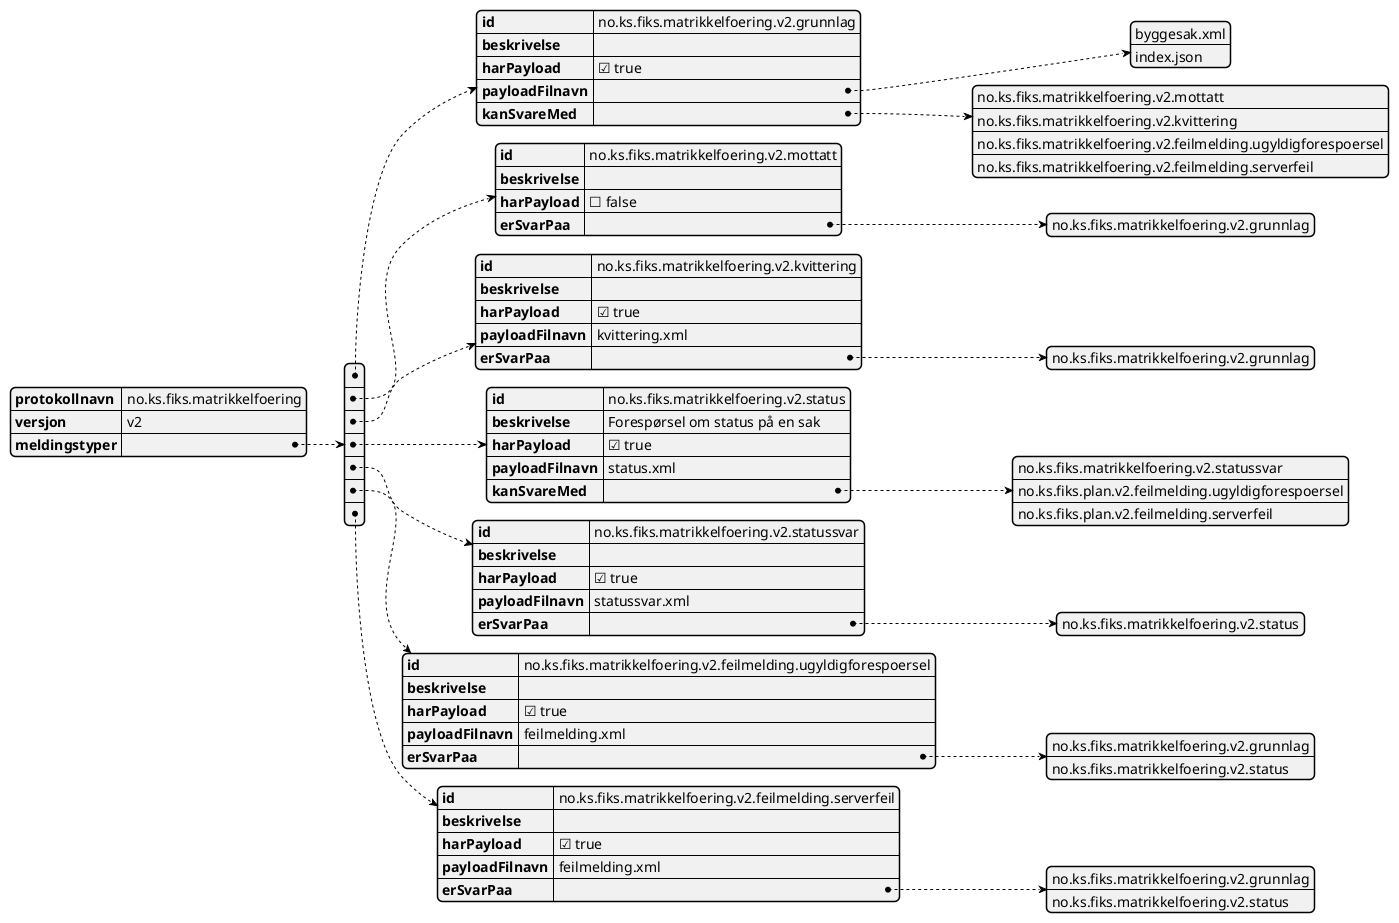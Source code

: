 @startjson
{
  "protokollnavn": "no.ks.fiks.matrikkelfoering",
  "versjon": "v2",
  "meldingstyper": [
    {
      "id": "no.ks.fiks.matrikkelfoering.v2.grunnlag",
      "beskrivelse": "",
      "harPayload": true,
      "payloadFilnavn": ["byggesak.xml", "index.json"],
      "kanSvareMed": ["no.ks.fiks.matrikkelfoering.v2.mottatt", "no.ks.fiks.matrikkelfoering.v2.kvittering", "no.ks.fiks.matrikkelfoering.v2.feilmelding.ugyldigforespoersel", "no.ks.fiks.matrikkelfoering.v2.feilmelding.serverfeil"]
    },
    {
      "id": "no.ks.fiks.matrikkelfoering.v2.mottatt",
      "beskrivelse": "",
      "harPayload": false,
      "erSvarPaa": ["no.ks.fiks.matrikkelfoering.v2.grunnlag"]
    },
    {
      "id": "no.ks.fiks.matrikkelfoering.v2.kvittering",
      "beskrivelse": "",
      "harPayload": true,
      "payloadFilnavn": "kvittering.xml",
      "erSvarPaa": ["no.ks.fiks.matrikkelfoering.v2.grunnlag"]
    },
    {
      "id": "no.ks.fiks.matrikkelfoering.v2.status",
      "beskrivelse": "Forespørsel om status på en sak",
      "harPayload": true,
      "payloadFilnavn": "status.xml",
      "kanSvareMed": ["no.ks.fiks.matrikkelfoering.v2.statussvar", "no.ks.fiks.plan.v2.feilmelding.ugyldigforespoersel", "no.ks.fiks.plan.v2.feilmelding.serverfeil"]
    },
    {
      "id": "no.ks.fiks.matrikkelfoering.v2.statussvar",
      "beskrivelse": "",
      "harPayload": true,
      "payloadFilnavn": "statussvar.xml",
      "erSvarPaa": ["no.ks.fiks.matrikkelfoering.v2.status"]
    },
    {
      "id": "no.ks.fiks.matrikkelfoering.v2.feilmelding.ugyldigforespoersel",
      "beskrivelse": "",
      "harPayload": true,
      "payloadFilnavn": "feilmelding.xml",
      "erSvarPaa": ["no.ks.fiks.matrikkelfoering.v2.grunnlag", "no.ks.fiks.matrikkelfoering.v2.status"]
    },
    {
      "id": "no.ks.fiks.matrikkelfoering.v2.feilmelding.serverfeil",
      "beskrivelse": "",
      "harPayload": true,
      "payloadFilnavn": "feilmelding.xml",
      "erSvarPaa": ["no.ks.fiks.matrikkelfoering.v2.grunnlag", "no.ks.fiks.matrikkelfoering.v2.status"]
    }
  ]
}
@endjson